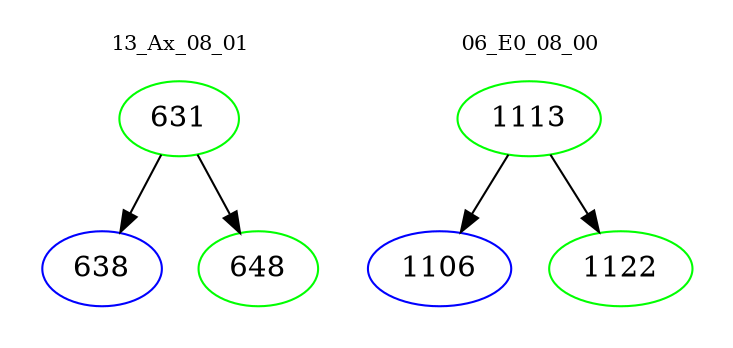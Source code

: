 digraph{
subgraph cluster_0 {
color = white
label = "13_Ax_08_01";
fontsize=10;
T0_631 [label="631", color="green"]
T0_631 -> T0_638 [color="black"]
T0_638 [label="638", color="blue"]
T0_631 -> T0_648 [color="black"]
T0_648 [label="648", color="green"]
}
subgraph cluster_1 {
color = white
label = "06_E0_08_00";
fontsize=10;
T1_1113 [label="1113", color="green"]
T1_1113 -> T1_1106 [color="black"]
T1_1106 [label="1106", color="blue"]
T1_1113 -> T1_1122 [color="black"]
T1_1122 [label="1122", color="green"]
}
}
